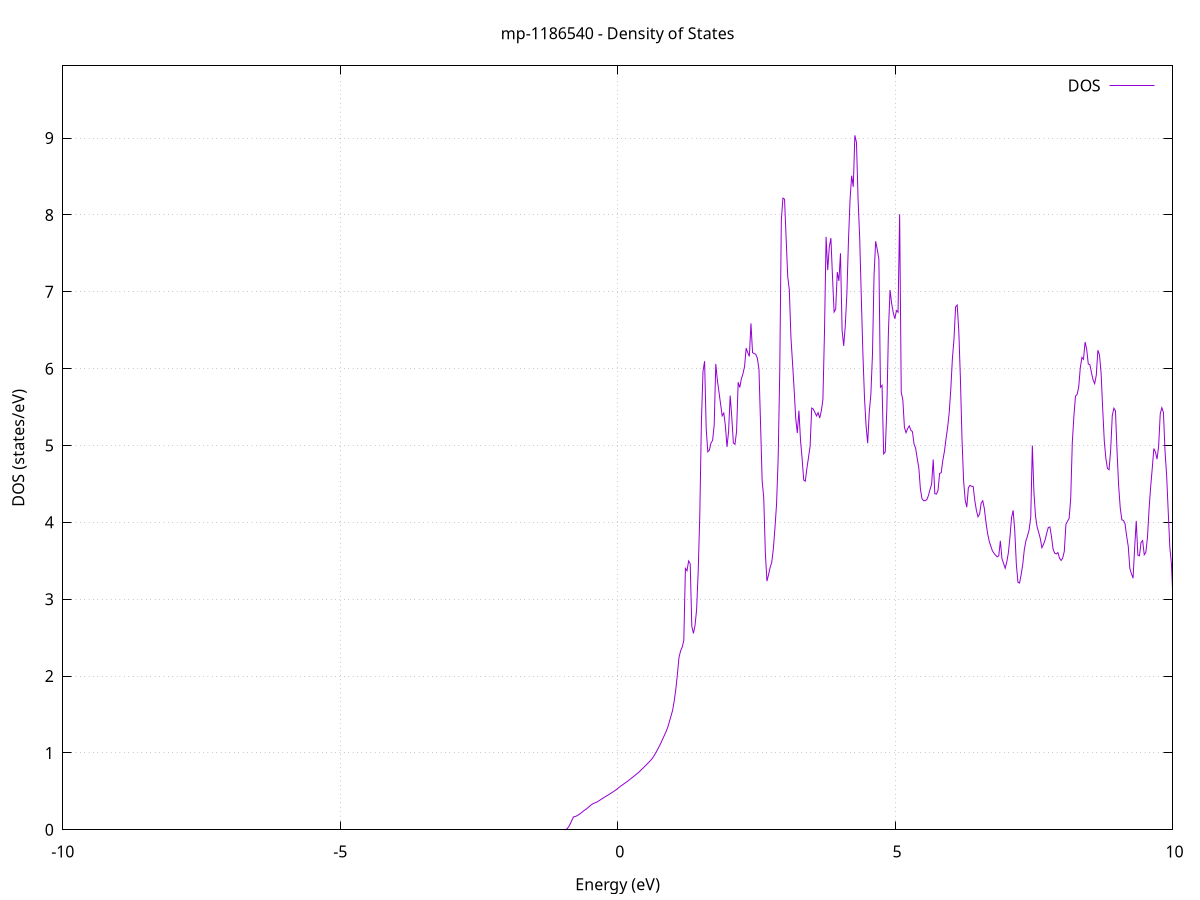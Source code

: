 set title 'mp-1186540 - Density of States'
set xlabel 'Energy (eV)'
set ylabel 'DOS (states/eV)'
set grid
set xrange [-10:10]
set yrange [0:9.940]
set xzeroaxis lt -1
set terminal png size 800,600
set output 'mp-1186540_dos_gnuplot.png'
plot '-' using 1:2 with lines title 'DOS'
-39.636300 0.000000
-39.607500 0.000000
-39.578700 0.000000
-39.549800 0.000000
-39.521000 0.000000
-39.492200 0.000000
-39.463400 0.000000
-39.434600 0.000000
-39.405800 0.000000
-39.377000 0.000000
-39.348100 0.000000
-39.319300 0.000000
-39.290500 0.000000
-39.261700 0.000000
-39.232900 0.000000
-39.204100 0.000000
-39.175300 0.000000
-39.146500 0.000000
-39.117600 0.000000
-39.088800 0.000000
-39.060000 0.000000
-39.031200 0.000000
-39.002400 0.000000
-38.973600 0.000000
-38.944800 0.000000
-38.915900 0.000000
-38.887100 0.000000
-38.858300 0.000000
-38.829500 0.000000
-38.800700 0.000000
-38.771900 0.000000
-38.743100 0.000000
-38.714200 0.000000
-38.685400 0.000000
-38.656600 0.000000
-38.627800 0.000000
-38.599000 0.000000
-38.570200 0.000000
-38.541400 0.000000
-38.512600 0.000000
-38.483700 0.000000
-38.454900 0.000000
-38.426100 0.000000
-38.397300 0.000000
-38.368500 0.000000
-38.339700 0.000000
-38.310900 0.000000
-38.282000 0.000000
-38.253200 0.000000
-38.224400 0.000000
-38.195600 0.000000
-38.166800 0.000000
-38.138000 0.000000
-38.109200 0.000000
-38.080400 0.000000
-38.051500 0.000000
-38.022700 0.000000
-37.993900 0.000000
-37.965100 0.000000
-37.936300 0.000000
-37.907500 0.000000
-37.878700 0.000000
-37.849800 0.000000
-37.821000 0.000000
-37.792200 0.000000
-37.763400 0.000000
-37.734600 0.000000
-37.705800 0.000000
-37.677000 0.000000
-37.648100 0.000000
-37.619300 0.000000
-37.590500 0.000000
-37.561700 0.000000
-37.532900 0.000000
-37.504100 0.000000
-37.475300 0.000000
-37.446500 0.000000
-37.417600 0.000000
-37.388800 0.000000
-37.360000 0.000000
-37.331200 0.000000
-37.302400 0.000000
-37.273600 0.000000
-37.244800 0.000000
-37.215900 0.000000
-37.187100 0.000000
-37.158300 0.000000
-37.129500 0.000000
-37.100700 0.000000
-37.071900 0.000000
-37.043100 0.000000
-37.014300 751.050700
-36.985400 0.000000
-36.956600 0.000000
-36.927800 0.000000
-36.899000 0.000000
-36.870200 0.000000
-36.841400 0.000000
-36.812600 0.000000
-36.783700 0.000000
-36.754900 0.000000
-36.726100 0.000000
-36.697300 0.000000
-36.668500 0.000000
-36.639700 0.000000
-36.610900 0.000000
-36.582000 0.000000
-36.553200 0.000000
-36.524400 0.000000
-36.495600 0.000000
-36.466800 0.000000
-36.438000 0.000000
-36.409200 0.000000
-36.380400 0.000000
-36.351500 0.000000
-36.322700 0.000000
-36.293900 0.000000
-36.265100 0.000000
-36.236300 0.000000
-36.207500 0.000000
-36.178700 0.000000
-36.149800 0.000000
-36.121000 13.061400
-36.092200 54.059900
-36.063400 55.828300
-36.034600 94.924200
-36.005800 0.000000
-35.977000 0.000000
-35.948100 0.000000
-35.919300 0.000000
-35.890500 0.000000
-35.861700 0.000000
-35.832900 0.000000
-35.804100 0.000000
-35.775300 0.000000
-35.746500 0.000000
-35.717600 0.000000
-35.688800 0.000000
-35.660000 0.000000
-35.631200 0.000000
-35.602400 0.000000
-35.573600 0.000000
-35.544800 0.000000
-35.515900 0.000000
-35.487100 0.000000
-35.458300 0.000000
-35.429500 0.000000
-35.400700 0.000000
-35.371900 0.000000
-35.343100 0.000000
-35.314300 0.000000
-35.285400 0.000000
-35.256600 0.000000
-35.227800 0.000000
-35.199000 0.000000
-35.170200 0.000000
-35.141400 0.000000
-35.112600 0.000000
-35.083700 0.000000
-35.054900 0.000000
-35.026100 0.000000
-34.997300 0.000000
-34.968500 0.000000
-34.939700 0.000000
-34.910900 0.000000
-34.882000 0.000000
-34.853200 0.000000
-34.824400 0.000000
-34.795600 0.000000
-34.766800 0.000000
-34.738000 0.000000
-34.709200 0.000000
-34.680400 0.000000
-34.651500 0.000000
-34.622700 0.000000
-34.593900 0.000000
-34.565100 0.000000
-34.536300 0.000000
-34.507500 0.000000
-34.478700 0.000000
-34.449800 0.000000
-34.421000 0.000000
-34.392200 0.000000
-34.363400 0.000000
-34.334600 0.000000
-34.305800 0.000000
-34.277000 0.000000
-34.248100 0.000000
-34.219300 0.000000
-34.190500 0.000000
-34.161700 0.000000
-34.132900 0.000000
-34.104100 0.000000
-34.075300 0.000000
-34.046500 0.000000
-34.017600 0.000000
-33.988800 0.000000
-33.960000 0.000000
-33.931200 0.000000
-33.902400 0.000000
-33.873600 0.000000
-33.844800 0.000000
-33.815900 0.000000
-33.787100 0.000000
-33.758300 0.000000
-33.729500 0.000000
-33.700700 0.000000
-33.671900 0.000000
-33.643100 0.000000
-33.614300 0.000000
-33.585400 0.000000
-33.556600 0.000000
-33.527800 0.000000
-33.499000 0.000000
-33.470200 0.000000
-33.441400 0.000000
-33.412600 0.000000
-33.383700 0.000000
-33.354900 0.000000
-33.326100 0.000000
-33.297300 0.000000
-33.268500 0.000000
-33.239700 0.000000
-33.210900 0.000000
-33.182000 0.000000
-33.153200 0.000000
-33.124400 0.000000
-33.095600 0.000000
-33.066800 0.000000
-33.038000 0.000000
-33.009200 0.000000
-32.980400 0.000000
-32.951500 0.000000
-32.922700 0.000000
-32.893900 0.000000
-32.865100 0.000000
-32.836300 0.000000
-32.807500 0.000000
-32.778700 0.000000
-32.749800 0.000000
-32.721000 0.000000
-32.692200 0.000000
-32.663400 0.000000
-32.634600 0.000000
-32.605800 0.000000
-32.577000 0.000000
-32.548200 0.000000
-32.519300 0.000000
-32.490500 0.000000
-32.461700 0.000000
-32.432900 0.000000
-32.404100 0.000000
-32.375300 0.000000
-32.346500 0.000000
-32.317600 0.000000
-32.288800 0.000000
-32.260000 0.000000
-32.231200 0.000000
-32.202400 0.000000
-32.173600 0.000000
-32.144800 0.000000
-32.115900 0.000000
-32.087100 0.000000
-32.058300 0.000000
-32.029500 0.000000
-32.000700 0.000000
-31.971900 0.000000
-31.943100 0.000000
-31.914300 0.000000
-31.885400 0.000000
-31.856600 0.000000
-31.827800 0.000000
-31.799000 0.000000
-31.770200 0.000000
-31.741400 0.000000
-31.712600 0.000000
-31.683700 0.000000
-31.654900 0.000000
-31.626100 0.000000
-31.597300 0.000000
-31.568500 0.000000
-31.539700 0.000000
-31.510900 0.000000
-31.482000 0.000000
-31.453200 0.000000
-31.424400 0.000000
-31.395600 0.000000
-31.366800 0.000000
-31.338000 0.000000
-31.309200 0.000000
-31.280400 0.000000
-31.251500 0.000000
-31.222700 0.000000
-31.193900 0.000000
-31.165100 0.000000
-31.136300 0.000000
-31.107500 0.000000
-31.078700 0.000000
-31.049800 0.000000
-31.021000 0.000000
-30.992200 0.000000
-30.963400 0.000000
-30.934600 0.000000
-30.905800 0.000000
-30.877000 0.000000
-30.848200 0.000000
-30.819300 0.000000
-30.790500 0.000000
-30.761700 0.000000
-30.732900 0.000000
-30.704100 0.000000
-30.675300 0.000000
-30.646500 0.000000
-30.617600 0.000000
-30.588800 0.000000
-30.560000 0.000000
-30.531200 0.000000
-30.502400 0.000000
-30.473600 0.000000
-30.444800 0.000000
-30.415900 0.000000
-30.387100 0.000000
-30.358300 0.000000
-30.329500 0.000000
-30.300700 0.000000
-30.271900 0.000000
-30.243100 0.000000
-30.214300 0.000000
-30.185400 0.000000
-30.156600 0.000000
-30.127800 0.000000
-30.099000 0.000000
-30.070200 0.000000
-30.041400 0.000000
-30.012600 0.000000
-29.983700 0.000000
-29.954900 0.000000
-29.926100 0.000000
-29.897300 0.000000
-29.868500 0.000000
-29.839700 0.000000
-29.810900 0.000000
-29.782100 0.000000
-29.753200 0.000000
-29.724400 0.000000
-29.695600 0.000000
-29.666800 0.000000
-29.638000 0.000000
-29.609200 0.000000
-29.580400 0.000000
-29.551500 0.000000
-29.522700 0.000000
-29.493900 0.000000
-29.465100 0.000000
-29.436300 0.000000
-29.407500 0.000000
-29.378700 0.000000
-29.349800 0.000000
-29.321000 0.000000
-29.292200 0.000000
-29.263400 0.000000
-29.234600 0.000000
-29.205800 0.000000
-29.177000 0.000000
-29.148200 0.000000
-29.119300 0.000000
-29.090500 0.000000
-29.061700 0.000000
-29.032900 0.000000
-29.004100 0.000000
-28.975300 0.000000
-28.946500 0.000000
-28.917600 0.000000
-28.888800 0.000000
-28.860000 0.000000
-28.831200 0.000000
-28.802400 0.000000
-28.773600 0.000000
-28.744800 0.000000
-28.715900 0.000000
-28.687100 0.000000
-28.658300 0.000000
-28.629500 0.000000
-28.600700 0.000000
-28.571900 0.000000
-28.543100 0.000000
-28.514300 0.000000
-28.485400 0.000000
-28.456600 0.000000
-28.427800 0.000000
-28.399000 0.000000
-28.370200 0.000000
-28.341400 0.000000
-28.312600 0.000000
-28.283700 0.000000
-28.254900 0.000000
-28.226100 0.000000
-28.197300 0.000000
-28.168500 0.000000
-28.139700 0.000000
-28.110900 0.000000
-28.082100 0.000000
-28.053200 0.000000
-28.024400 0.000000
-27.995600 0.000000
-27.966800 0.000000
-27.938000 0.000000
-27.909200 0.000000
-27.880400 0.000000
-27.851500 0.000000
-27.822700 0.000000
-27.793900 0.000000
-27.765100 0.000000
-27.736300 0.000000
-27.707500 0.000000
-27.678700 0.000000
-27.649800 0.000000
-27.621000 0.000000
-27.592200 0.000000
-27.563400 0.000000
-27.534600 0.000000
-27.505800 0.000000
-27.477000 0.000000
-27.448200 0.000000
-27.419300 0.000000
-27.390500 0.000000
-27.361700 0.000000
-27.332900 0.000000
-27.304100 0.000000
-27.275300 0.000000
-27.246500 0.000000
-27.217600 0.000000
-27.188800 0.000000
-27.160000 0.000000
-27.131200 0.000000
-27.102400 0.000000
-27.073600 0.000000
-27.044800 0.000000
-27.015900 0.000000
-26.987100 0.000000
-26.958300 0.000000
-26.929500 0.000000
-26.900700 0.000000
-26.871900 0.000000
-26.843100 0.000000
-26.814300 0.000000
-26.785400 0.000000
-26.756600 0.000000
-26.727800 0.000000
-26.699000 0.000000
-26.670200 0.000000
-26.641400 0.000000
-26.612600 0.000000
-26.583700 0.000000
-26.554900 0.000000
-26.526100 0.000000
-26.497300 0.000000
-26.468500 0.000000
-26.439700 0.000000
-26.410900 0.000000
-26.382100 0.000000
-26.353200 0.000000
-26.324400 0.000000
-26.295600 0.000000
-26.266800 0.000000
-26.238000 0.000000
-26.209200 0.000000
-26.180400 0.000000
-26.151500 0.000000
-26.122700 0.000000
-26.093900 0.000000
-26.065100 0.000000
-26.036300 0.000000
-26.007500 0.000000
-25.978700 0.000000
-25.949800 0.000000
-25.921000 0.000000
-25.892200 0.000000
-25.863400 0.000000
-25.834600 0.000000
-25.805800 0.000000
-25.777000 0.000000
-25.748200 0.000000
-25.719300 0.000000
-25.690500 0.000000
-25.661700 0.000000
-25.632900 0.000000
-25.604100 0.000000
-25.575300 0.000000
-25.546500 0.000000
-25.517600 0.000000
-25.488800 0.000000
-25.460000 0.000000
-25.431200 0.000000
-25.402400 0.000000
-25.373600 0.000000
-25.344800 0.000000
-25.316000 0.000000
-25.287100 0.000000
-25.258300 0.000000
-25.229500 0.000000
-25.200700 0.000000
-25.171900 0.000000
-25.143100 0.000000
-25.114300 0.000000
-25.085400 0.000000
-25.056600 0.000000
-25.027800 0.000000
-24.999000 0.000000
-24.970200 0.000000
-24.941400 0.000000
-24.912600 0.000000
-24.883700 0.000000
-24.854900 0.000000
-24.826100 0.000000
-24.797300 0.000000
-24.768500 0.000000
-24.739700 0.000000
-24.710900 0.000000
-24.682100 0.000000
-24.653200 0.000000
-24.624400 0.000000
-24.595600 0.000000
-24.566800 0.000000
-24.538000 0.000000
-24.509200 0.000000
-24.480400 0.000000
-24.451500 0.000000
-24.422700 0.000000
-24.393900 0.000000
-24.365100 0.000000
-24.336300 0.000000
-24.307500 0.000000
-24.278700 0.000000
-24.249800 0.000000
-24.221000 0.000000
-24.192200 0.000000
-24.163400 0.000000
-24.134600 0.000000
-24.105800 0.000000
-24.077000 0.000000
-24.048200 0.000000
-24.019300 0.000000
-23.990500 0.000000
-23.961700 0.000000
-23.932900 0.000000
-23.904100 0.000000
-23.875300 0.000000
-23.846500 0.000000
-23.817600 0.000000
-23.788800 0.000000
-23.760000 0.000000
-23.731200 0.000000
-23.702400 0.000000
-23.673600 0.000000
-23.644800 0.000000
-23.616000 0.000000
-23.587100 0.000000
-23.558300 0.000000
-23.529500 0.000000
-23.500700 0.000000
-23.471900 0.000000
-23.443100 0.000000
-23.414300 0.000000
-23.385400 0.000000
-23.356600 0.000000
-23.327800 0.000000
-23.299000 0.000000
-23.270200 0.000000
-23.241400 0.000000
-23.212600 0.000000
-23.183700 0.000000
-23.154900 0.000000
-23.126100 0.000000
-23.097300 0.000000
-23.068500 0.000000
-23.039700 0.000000
-23.010900 0.000000
-22.982100 0.000000
-22.953200 0.000000
-22.924400 0.000000
-22.895600 0.000000
-22.866800 0.000000
-22.838000 0.000000
-22.809200 0.000000
-22.780400 0.000000
-22.751500 0.000000
-22.722700 0.000000
-22.693900 0.000000
-22.665100 0.000000
-22.636300 0.000000
-22.607500 0.000000
-22.578700 0.000000
-22.549800 0.000000
-22.521000 0.000000
-22.492200 0.000000
-22.463400 0.000000
-22.434600 0.000000
-22.405800 0.000000
-22.377000 0.000000
-22.348200 0.000000
-22.319300 0.000000
-22.290500 0.000000
-22.261700 0.000000
-22.232900 0.000000
-22.204100 0.000000
-22.175300 0.000000
-22.146500 0.000000
-22.117600 0.000000
-22.088800 0.000000
-22.060000 0.000000
-22.031200 0.000000
-22.002400 0.000000
-21.973600 0.000000
-21.944800 0.000000
-21.916000 0.000000
-21.887100 0.000000
-21.858300 0.000000
-21.829500 0.000000
-21.800700 0.000000
-21.771900 0.000000
-21.743100 0.000000
-21.714300 0.000000
-21.685400 0.000000
-21.656600 0.000000
-21.627800 0.000000
-21.599000 0.000000
-21.570200 0.000000
-21.541400 0.000000
-21.512600 0.000000
-21.483700 0.000000
-21.454900 0.000000
-21.426100 0.000000
-21.397300 0.000000
-21.368500 0.000000
-21.339700 0.000000
-21.310900 0.000000
-21.282100 0.000000
-21.253200 0.000000
-21.224400 0.000000
-21.195600 0.000000
-21.166800 0.000000
-21.138000 0.000000
-21.109200 0.000000
-21.080400 0.000000
-21.051500 0.000000
-21.022700 0.000000
-20.993900 0.000000
-20.965100 0.000000
-20.936300 0.000000
-20.907500 0.000000
-20.878700 0.000000
-20.849900 0.000000
-20.821000 0.000000
-20.792200 0.000000
-20.763400 0.000000
-20.734600 0.000000
-20.705800 0.000000
-20.677000 0.000000
-20.648200 0.000000
-20.619300 0.000000
-20.590500 0.000000
-20.561700 0.000000
-20.532900 0.000000
-20.504100 0.000000
-20.475300 0.000000
-20.446500 0.000000
-20.417600 0.000000
-20.388800 0.000000
-20.360000 0.000000
-20.331200 0.000000
-20.302400 0.000000
-20.273600 0.000000
-20.244800 0.000000
-20.216000 0.000000
-20.187100 0.000000
-20.158300 0.000000
-20.129500 0.000000
-20.100700 0.000000
-20.071900 0.000000
-20.043100 0.000000
-20.014300 0.000000
-19.985400 0.000000
-19.956600 0.000000
-19.927800 0.000000
-19.899000 0.000000
-19.870200 0.000000
-19.841400 0.000000
-19.812600 0.000000
-19.783700 0.000000
-19.754900 0.000000
-19.726100 0.000000
-19.697300 0.000000
-19.668500 0.000000
-19.639700 0.000000
-19.610900 0.000000
-19.582100 0.000000
-19.553200 0.000000
-19.524400 0.000000
-19.495600 0.000000
-19.466800 0.000000
-19.438000 0.000000
-19.409200 0.000000
-19.380400 0.000000
-19.351500 0.000000
-19.322700 0.000000
-19.293900 0.000000
-19.265100 0.000000
-19.236300 0.000000
-19.207500 0.000000
-19.178700 0.000000
-19.149900 0.000000
-19.121000 0.000000
-19.092200 0.000000
-19.063400 0.000000
-19.034600 0.000000
-19.005800 0.000000
-18.977000 0.000000
-18.948200 0.000000
-18.919300 0.000000
-18.890500 0.000000
-18.861700 0.000000
-18.832900 0.000000
-18.804100 0.000000
-18.775300 0.000000
-18.746500 0.000000
-18.717600 0.000000
-18.688800 0.000000
-18.660000 0.000000
-18.631200 0.000000
-18.602400 0.000000
-18.573600 0.000000
-18.544800 0.000000
-18.516000 0.000000
-18.487100 0.000000
-18.458300 0.000000
-18.429500 0.000000
-18.400700 0.000000
-18.371900 0.000000
-18.343100 0.000000
-18.314300 0.000000
-18.285400 0.000000
-18.256600 0.000000
-18.227800 0.000000
-18.199000 0.000000
-18.170200 0.000000
-18.141400 0.000000
-18.112600 0.000000
-18.083700 0.000000
-18.054900 0.000000
-18.026100 0.000000
-17.997300 0.000000
-17.968500 0.000000
-17.939700 0.000000
-17.910900 0.000000
-17.882100 0.000000
-17.853200 0.000000
-17.824400 0.000000
-17.795600 0.000000
-17.766800 0.000000
-17.738000 0.000000
-17.709200 0.000000
-17.680400 0.000000
-17.651500 0.000000
-17.622700 0.000000
-17.593900 0.000000
-17.565100 0.000000
-17.536300 0.000000
-17.507500 0.000000
-17.478700 0.000000
-17.449900 0.000000
-17.421000 0.000000
-17.392200 0.000000
-17.363400 0.000000
-17.334600 0.000000
-17.305800 0.000000
-17.277000 0.000000
-17.248200 0.000000
-17.219300 0.000000
-17.190500 0.000000
-17.161700 0.000000
-17.132900 0.000000
-17.104100 0.000000
-17.075300 0.000000
-17.046500 1.627400
-17.017600 5.593500
-16.988800 10.031200
-16.960000 15.838100
-16.931200 22.239100
-16.902400 34.635400
-16.873600 39.640400
-16.844800 37.903800
-16.816000 26.615700
-16.787100 19.660100
-16.758300 9.021300
-16.729500 7.983300
-16.700700 16.080900
-16.671900 13.366000
-16.643100 14.273500
-16.614300 15.431000
-16.585400 20.126900
-16.556600 19.397400
-16.527800 22.875100
-16.499000 19.048300
-16.470200 25.406400
-16.441400 34.275000
-16.412600 40.795900
-16.383800 49.144400
-16.354900 32.060000
-16.326100 46.948100
-16.297300 53.944200
-16.268500 37.666900
-16.239700 48.442000
-16.210900 48.079800
-16.182100 26.736800
-16.153200 17.006700
-16.124400 6.964700
-16.095600 0.000000
-16.066800 0.000000
-16.038000 0.000000
-16.009200 0.000000
-15.980400 0.000000
-15.951500 0.000000
-15.922700 0.000000
-15.893900 0.000000
-15.865100 0.000000
-15.836300 0.000000
-15.807500 0.000000
-15.778700 0.000000
-15.749900 0.000000
-15.721000 0.000000
-15.692200 0.000000
-15.663400 0.000000
-15.634600 0.000000
-15.605800 0.000000
-15.577000 0.000000
-15.548200 0.000000
-15.519300 0.000000
-15.490500 0.000000
-15.461700 0.000000
-15.432900 0.000000
-15.404100 0.000000
-15.375300 0.000000
-15.346500 0.000000
-15.317600 0.000000
-15.288800 0.000000
-15.260000 0.000000
-15.231200 0.000000
-15.202400 0.000000
-15.173600 0.000000
-15.144800 0.000000
-15.116000 0.000000
-15.087100 0.000000
-15.058300 0.000000
-15.029500 0.000000
-15.000700 0.000000
-14.971900 0.000000
-14.943100 0.000000
-14.914300 0.000000
-14.885400 0.000000
-14.856600 0.000000
-14.827800 0.000000
-14.799000 0.000000
-14.770200 0.000000
-14.741400 0.000000
-14.712600 0.000000
-14.683800 0.000000
-14.654900 0.000000
-14.626100 0.000000
-14.597300 0.000000
-14.568500 0.000000
-14.539700 0.000000
-14.510900 0.000000
-14.482100 0.000000
-14.453200 0.000000
-14.424400 0.000000
-14.395600 0.000000
-14.366800 0.000000
-14.338000 0.000000
-14.309200 0.000000
-14.280400 0.000000
-14.251500 0.000000
-14.222700 0.000000
-14.193900 0.000000
-14.165100 0.000000
-14.136300 0.000000
-14.107500 0.000000
-14.078700 0.000000
-14.049900 0.000000
-14.021000 0.000000
-13.992200 0.000000
-13.963400 0.000000
-13.934600 0.000000
-13.905800 0.000000
-13.877000 0.000000
-13.848200 0.000000
-13.819300 0.000000
-13.790500 0.000000
-13.761700 0.000000
-13.732900 0.000000
-13.704100 0.000000
-13.675300 0.000000
-13.646500 0.000000
-13.617600 0.000000
-13.588800 0.000000
-13.560000 0.000000
-13.531200 0.000000
-13.502400 0.000000
-13.473600 0.000000
-13.444800 0.000000
-13.416000 0.000000
-13.387100 0.000000
-13.358300 0.000000
-13.329500 0.000000
-13.300700 0.000000
-13.271900 0.000000
-13.243100 0.000000
-13.214300 0.000000
-13.185400 0.000000
-13.156600 0.000000
-13.127800 0.000000
-13.099000 0.000000
-13.070200 0.000000
-13.041400 0.000000
-13.012600 0.000000
-12.983800 0.000000
-12.954900 0.000000
-12.926100 0.000000
-12.897300 0.000000
-12.868500 0.000000
-12.839700 0.000000
-12.810900 0.000000
-12.782100 0.000000
-12.753200 0.000000
-12.724400 0.000000
-12.695600 0.000000
-12.666800 0.000000
-12.638000 0.000000
-12.609200 0.000000
-12.580400 0.000000
-12.551500 0.000000
-12.522700 0.000000
-12.493900 0.000000
-12.465100 0.000000
-12.436300 0.000000
-12.407500 0.000000
-12.378700 0.000000
-12.349900 0.000000
-12.321000 0.000000
-12.292200 0.000000
-12.263400 0.000000
-12.234600 0.000000
-12.205800 0.000000
-12.177000 0.000000
-12.148200 0.000000
-12.119300 0.000000
-12.090500 0.000000
-12.061700 0.000000
-12.032900 0.000000
-12.004100 0.000000
-11.975300 0.000000
-11.946500 0.000000
-11.917700 0.000000
-11.888800 0.000000
-11.860000 0.000000
-11.831200 0.000000
-11.802400 0.000000
-11.773600 0.000000
-11.744800 0.000000
-11.716000 0.000000
-11.687100 0.000000
-11.658300 0.000000
-11.629500 0.000000
-11.600700 0.000000
-11.571900 0.000000
-11.543100 0.000000
-11.514300 0.000000
-11.485400 0.000000
-11.456600 0.000000
-11.427800 0.000000
-11.399000 0.000000
-11.370200 0.000000
-11.341400 0.000000
-11.312600 0.000000
-11.283800 0.000000
-11.254900 0.000000
-11.226100 0.000000
-11.197300 0.000000
-11.168500 0.000000
-11.139700 0.000000
-11.110900 0.000000
-11.082100 0.000000
-11.053200 0.000000
-11.024400 0.000000
-10.995600 0.000000
-10.966800 0.000000
-10.938000 0.000000
-10.909200 0.000000
-10.880400 0.000000
-10.851500 0.000000
-10.822700 0.000000
-10.793900 0.000000
-10.765100 0.000000
-10.736300 0.000000
-10.707500 0.000000
-10.678700 0.000000
-10.649900 0.000000
-10.621000 0.000000
-10.592200 0.000000
-10.563400 0.000000
-10.534600 0.000000
-10.505800 0.000000
-10.477000 0.000000
-10.448200 0.000000
-10.419300 0.000000
-10.390500 0.000000
-10.361700 0.000000
-10.332900 0.000000
-10.304100 0.000000
-10.275300 0.000000
-10.246500 0.000000
-10.217700 0.000000
-10.188800 0.000000
-10.160000 0.000000
-10.131200 0.000000
-10.102400 0.000000
-10.073600 0.000000
-10.044800 0.000000
-10.016000 0.000000
-9.987100 0.000000
-9.958300 0.000000
-9.929500 0.000000
-9.900700 0.000000
-9.871900 0.000000
-9.843100 0.000000
-9.814300 0.000000
-9.785400 0.000000
-9.756600 0.000000
-9.727800 0.000000
-9.699000 0.000000
-9.670200 0.000000
-9.641400 0.000000
-9.612600 0.000000
-9.583800 0.000000
-9.554900 0.000000
-9.526100 0.000000
-9.497300 0.000000
-9.468500 0.000000
-9.439700 0.000000
-9.410900 0.000000
-9.382100 0.000000
-9.353200 0.000000
-9.324400 0.000000
-9.295600 0.000000
-9.266800 0.000000
-9.238000 0.000000
-9.209200 0.000000
-9.180400 0.000000
-9.151500 0.000000
-9.122700 0.000000
-9.093900 0.000000
-9.065100 0.000000
-9.036300 0.000000
-9.007500 0.000000
-8.978700 0.000000
-8.949900 0.000000
-8.921000 0.000000
-8.892200 0.000000
-8.863400 0.000000
-8.834600 0.000000
-8.805800 0.000000
-8.777000 0.000000
-8.748200 0.000000
-8.719300 0.000000
-8.690500 0.000000
-8.661700 0.000000
-8.632900 0.000000
-8.604100 0.000000
-8.575300 0.000000
-8.546500 0.000000
-8.517700 0.000000
-8.488800 0.000000
-8.460000 0.000000
-8.431200 0.000000
-8.402400 0.000000
-8.373600 0.000000
-8.344800 0.000000
-8.316000 0.000000
-8.287100 0.000000
-8.258300 0.000000
-8.229500 0.000000
-8.200700 0.000000
-8.171900 0.000000
-8.143100 0.000000
-8.114300 0.000000
-8.085400 0.000000
-8.056600 0.000000
-8.027800 0.000000
-7.999000 0.000000
-7.970200 0.000000
-7.941400 0.000000
-7.912600 0.000000
-7.883800 0.000000
-7.854900 0.000000
-7.826100 0.000000
-7.797300 0.000000
-7.768500 0.000000
-7.739700 0.000000
-7.710900 0.000000
-7.682100 0.000000
-7.653200 0.000000
-7.624400 0.000000
-7.595600 0.000000
-7.566800 0.000000
-7.538000 0.000000
-7.509200 0.000000
-7.480400 0.000000
-7.451600 0.000000
-7.422700 0.000000
-7.393900 0.000000
-7.365100 0.000000
-7.336300 0.000000
-7.307500 0.000000
-7.278700 0.000000
-7.249900 0.000000
-7.221000 0.000000
-7.192200 0.000000
-7.163400 0.000000
-7.134600 0.000000
-7.105800 0.000000
-7.077000 0.000000
-7.048200 0.000000
-7.019300 0.000000
-6.990500 0.000000
-6.961700 0.000000
-6.932900 0.000000
-6.904100 0.000000
-6.875300 0.000000
-6.846500 0.000000
-6.817700 0.000000
-6.788800 0.000000
-6.760000 0.000000
-6.731200 0.000000
-6.702400 0.000000
-6.673600 0.000000
-6.644800 0.000000
-6.616000 0.000000
-6.587100 0.000000
-6.558300 0.000000
-6.529500 0.000000
-6.500700 0.000000
-6.471900 0.000000
-6.443100 0.000000
-6.414300 0.000000
-6.385400 0.000000
-6.356600 0.000000
-6.327800 0.000000
-6.299000 0.000000
-6.270200 0.000000
-6.241400 0.000000
-6.212600 0.000000
-6.183800 0.000000
-6.154900 0.000000
-6.126100 0.000000
-6.097300 0.000000
-6.068500 0.000000
-6.039700 0.000000
-6.010900 0.000000
-5.982100 0.000000
-5.953200 0.000000
-5.924400 0.000000
-5.895600 0.000000
-5.866800 0.000000
-5.838000 0.000000
-5.809200 0.000000
-5.780400 0.000000
-5.751600 0.000000
-5.722700 0.000000
-5.693900 0.000000
-5.665100 0.000000
-5.636300 0.000000
-5.607500 0.000000
-5.578700 0.000000
-5.549900 0.000000
-5.521000 0.000000
-5.492200 0.000000
-5.463400 0.000000
-5.434600 0.000000
-5.405800 0.000000
-5.377000 0.000000
-5.348200 0.000000
-5.319300 0.000000
-5.290500 0.000000
-5.261700 0.000000
-5.232900 0.000000
-5.204100 0.000000
-5.175300 0.000000
-5.146500 0.000000
-5.117700 0.000000
-5.088800 0.000000
-5.060000 0.000000
-5.031200 0.000000
-5.002400 0.000000
-4.973600 0.000000
-4.944800 0.000000
-4.916000 0.000000
-4.887100 0.000000
-4.858300 0.000000
-4.829500 0.000000
-4.800700 0.000000
-4.771900 0.000000
-4.743100 0.000000
-4.714300 0.000000
-4.685500 0.000000
-4.656600 0.000000
-4.627800 0.000000
-4.599000 0.000000
-4.570200 0.000000
-4.541400 0.000000
-4.512600 0.000000
-4.483800 0.000000
-4.454900 0.000000
-4.426100 0.000000
-4.397300 0.000000
-4.368500 0.000000
-4.339700 0.000000
-4.310900 0.000000
-4.282100 0.000000
-4.253200 0.000000
-4.224400 0.000000
-4.195600 0.000000
-4.166800 0.000000
-4.138000 0.000000
-4.109200 0.000000
-4.080400 0.000000
-4.051600 0.000000
-4.022700 0.000000
-3.993900 0.000000
-3.965100 0.000000
-3.936300 0.000000
-3.907500 0.000000
-3.878700 0.000000
-3.849900 0.000000
-3.821000 0.000000
-3.792200 0.000000
-3.763400 0.000000
-3.734600 0.000000
-3.705800 0.000000
-3.677000 0.000000
-3.648200 0.000000
-3.619300 0.000000
-3.590500 0.000000
-3.561700 0.000000
-3.532900 0.000000
-3.504100 0.000000
-3.475300 0.000000
-3.446500 0.000000
-3.417700 0.000000
-3.388800 0.000000
-3.360000 0.000000
-3.331200 0.000000
-3.302400 0.000000
-3.273600 0.000000
-3.244800 0.000000
-3.216000 0.000000
-3.187100 0.000000
-3.158300 0.000000
-3.129500 0.000000
-3.100700 0.000000
-3.071900 0.000000
-3.043100 0.000000
-3.014300 0.000000
-2.985500 0.000000
-2.956600 0.000000
-2.927800 0.000000
-2.899000 0.000000
-2.870200 0.000000
-2.841400 0.000000
-2.812600 0.000000
-2.783800 0.000000
-2.754900 0.000000
-2.726100 0.000000
-2.697300 0.000000
-2.668500 0.000000
-2.639700 0.000000
-2.610900 0.000000
-2.582100 0.000000
-2.553200 0.000000
-2.524400 0.000000
-2.495600 0.000000
-2.466800 0.000000
-2.438000 0.000000
-2.409200 0.000000
-2.380400 0.000000
-2.351600 0.000000
-2.322700 0.000000
-2.293900 0.000000
-2.265100 0.000000
-2.236300 0.000000
-2.207500 0.000000
-2.178700 0.000000
-2.149900 0.000000
-2.121000 0.000000
-2.092200 0.000000
-2.063400 0.000000
-2.034600 0.000000
-2.005800 0.000000
-1.977000 0.000000
-1.948200 0.000000
-1.919300 0.000000
-1.890500 0.000000
-1.861700 0.000000
-1.832900 0.000000
-1.804100 0.000000
-1.775300 0.000000
-1.746500 0.000000
-1.717700 0.000000
-1.688800 0.000000
-1.660000 0.000000
-1.631200 0.000000
-1.602400 0.000000
-1.573600 0.000000
-1.544800 0.000000
-1.516000 0.000000
-1.487100 0.000000
-1.458300 0.000000
-1.429500 0.000000
-1.400700 0.000000
-1.371900 0.000000
-1.343100 0.000000
-1.314300 0.000000
-1.285500 0.000000
-1.256600 0.000000
-1.227800 0.000000
-1.199000 0.000000
-1.170200 0.000000
-1.141400 0.000000
-1.112600 0.000000
-1.083800 0.000000
-1.054900 0.000000
-1.026100 0.000000
-0.997300 0.000000
-0.968500 0.000000
-0.939700 0.001400
-0.910900 0.014000
-0.882100 0.039700
-0.853200 0.078300
-0.824400 0.125300
-0.795600 0.167100
-0.766800 0.172200
-0.738000 0.180700
-0.709200 0.192700
-0.680400 0.206700
-0.651600 0.222600
-0.622700 0.240400
-0.593900 0.256600
-0.565100 0.269800
-0.536300 0.287300
-0.507500 0.305200
-0.478700 0.322900
-0.449900 0.337200
-0.421000 0.347700
-0.392200 0.354400
-0.363400 0.365500
-0.334600 0.378500
-0.305800 0.391900
-0.277000 0.405400
-0.248200 0.418700
-0.219400 0.431700
-0.190500 0.444400
-0.161700 0.456700
-0.132900 0.469900
-0.104100 0.483300
-0.075300 0.497000
-0.046500 0.511400
-0.017700 0.526800
0.011200 0.543100
0.040000 0.559900
0.068800 0.574900
0.097600 0.589500
0.126400 0.604300
0.155200 0.619100
0.184000 0.633900
0.212900 0.650800
0.241700 0.667600
0.270500 0.683900
0.299300 0.700500
0.328100 0.717300
0.356900 0.734400
0.385700 0.751800
0.414500 0.772500
0.443400 0.792700
0.472200 0.813200
0.501000 0.833900
0.529800 0.854700
0.558600 0.875900
0.587400 0.897500
0.616200 0.919900
0.645100 0.951000
0.673900 0.985100
0.702700 1.022300
0.731500 1.061000
0.760300 1.099800
0.789100 1.144400
0.817900 1.190400
0.846800 1.236000
0.875600 1.281200
0.904400 1.337000
0.933200 1.408100
0.962000 1.480200
0.990800 1.555500
1.019600 1.675900
1.048400 1.828100
1.077300 2.024700
1.106100 2.244500
1.134900 2.328100
1.163700 2.378000
1.192500 2.463500
1.221300 3.401000
1.250100 3.370600
1.279000 3.498200
1.307800 3.463100
1.336600 2.650000
1.365400 2.556000
1.394200 2.654500
1.423000 2.863400
1.451800 3.363100
1.480600 4.099800
1.509500 5.303300
1.538300 5.965100
1.567100 6.097000
1.595900 5.220200
1.624700 4.918000
1.653500 4.939800
1.682300 5.032000
1.711200 5.066700
1.740000 5.261900
1.768800 6.062300
1.797600 5.847000
1.826400 5.695300
1.855200 5.540200
1.884000 5.386800
1.912900 5.422600
1.941700 5.258400
1.970500 4.982100
1.999300 5.181700
2.028100 5.650100
2.056900 5.371300
2.085700 5.032600
2.114500 5.016300
2.143400 5.182900
2.172200 5.823700
2.201000 5.755300
2.229800 5.867500
2.258600 5.933300
2.287400 6.028500
2.316200 6.267000
2.345100 6.207300
2.373900 6.160400
2.402700 6.589400
2.431500 6.207900
2.460300 6.197100
2.489100 6.187200
2.517900 6.135600
2.546800 5.993700
2.575600 5.281300
2.604400 4.538900
2.633200 4.318400
2.662000 3.601700
2.690800 3.235300
2.719600 3.318200
2.748400 3.415700
2.777300 3.480400
2.806100 3.654800
2.834900 3.924600
2.863700 4.233200
2.892500 4.822400
2.921300 5.945300
2.950100 7.932200
2.979000 8.219400
3.007800 8.205200
3.036600 7.695100
3.065400 7.198000
3.094200 7.022300
3.123000 6.411600
3.151800 6.076500
3.180600 5.732600
3.209500 5.353200
3.238300 5.162700
3.267100 5.453300
3.295900 5.066300
3.324700 4.827800
3.353500 4.551000
3.382300 4.535800
3.411200 4.704900
3.440000 4.845300
3.468800 4.991800
3.497600 5.487500
3.526400 5.475000
3.555200 5.431700
3.584000 5.385300
3.612900 5.427500
3.641700 5.357800
3.670500 5.450700
3.699300 5.595800
3.728100 6.482100
3.756900 7.715500
3.785700 7.281600
3.814500 7.582000
3.843400 7.699300
3.872200 7.199100
3.901000 6.737300
3.929800 6.775700
3.958600 7.256200
3.987400 7.142600
4.016200 7.501500
4.045100 6.502500
4.073900 6.296700
4.102700 6.557300
4.131500 6.976400
4.160300 7.673400
4.189100 8.204900
4.217900 8.511600
4.246700 8.366300
4.275600 9.036200
4.304400 8.942200
4.333200 8.202800
4.362000 7.708800
4.390800 6.945500
4.419600 6.208600
4.448400 5.628600
4.477300 5.255800
4.506100 5.029800
4.534900 5.434200
4.563700 5.664900
4.592500 6.184200
4.621300 7.216700
4.650100 7.658400
4.679000 7.550800
4.707800 7.429900
4.736600 5.759100
4.765400 5.783400
4.794200 4.891500
4.823000 4.916400
4.851800 5.485300
4.880600 6.496300
4.909500 7.024300
4.938300 6.848500
4.967100 6.728100
4.995900 6.650000
5.024700 6.756000
5.053500 6.734300
5.082300 8.008600
5.111200 5.694500
5.140000 5.591500
5.168800 5.235500
5.197600 5.166600
5.226400 5.219800
5.255200 5.256500
5.284000 5.200500
5.312900 5.180500
5.341700 5.021200
5.370500 4.963800
5.399300 4.830700
5.428100 4.708100
5.456900 4.431100
5.485700 4.306300
5.514500 4.282200
5.543400 4.282000
5.572200 4.296000
5.601000 4.348500
5.629800 4.427300
5.658600 4.496100
5.687400 4.817300
5.716200 4.373700
5.745100 4.367600
5.773900 4.413700
5.802700 4.636400
5.831500 4.646700
5.860300 4.805300
5.889100 4.921800
5.917900 5.085700
5.946700 5.233500
5.975600 5.425700
6.004400 5.735200
6.033200 6.129900
6.062000 6.386300
6.090800 6.804500
6.119600 6.827800
6.148400 6.492900
6.177300 5.875500
6.206100 5.088900
6.234900 4.545400
6.263700 4.292900
6.292500 4.197600
6.321300 4.451800
6.350100 4.481300
6.379000 4.470000
6.407800 4.466700
6.436600 4.285300
6.465400 4.158600
6.494200 4.073000
6.523000 4.108500
6.551800 4.251500
6.580600 4.281200
6.609500 4.177600
6.638300 3.998400
6.667100 3.857300
6.695900 3.757900
6.724700 3.692700
6.753500 3.631400
6.782300 3.598700
6.811200 3.573700
6.840000 3.551400
6.868800 3.565700
6.897600 3.760000
6.926400 3.527200
6.955200 3.467100
6.984000 3.403400
7.012900 3.481500
7.041700 3.602800
7.070500 3.808100
7.099300 4.061500
7.128100 4.156100
7.156900 3.895200
7.185700 3.454100
7.214500 3.220700
7.243400 3.210700
7.272200 3.319900
7.301000 3.452200
7.329800 3.648300
7.358600 3.761000
7.387400 3.825700
7.416200 3.904100
7.445100 4.065200
7.473900 4.999700
7.502700 4.389400
7.531500 4.079600
7.560300 3.939400
7.589100 3.867100
7.617900 3.787200
7.646700 3.670000
7.675600 3.714700
7.704400 3.772100
7.733200 3.859200
7.762000 3.935000
7.790800 3.939500
7.819600 3.811600
7.848400 3.650300
7.877300 3.599100
7.906100 3.589900
7.934900 3.607100
7.963700 3.533500
7.992500 3.504400
8.021300 3.536700
8.050100 3.624100
8.079000 3.972400
8.107800 4.013900
8.136600 4.051100
8.165400 4.308000
8.194200 5.038000
8.223000 5.383900
8.251800 5.642800
8.280600 5.664900
8.309500 5.759700
8.338300 6.012800
8.367100 6.145000
8.395900 6.122400
8.424700 6.346600
8.453500 6.253000
8.482300 6.060700
8.511200 6.051100
8.540000 5.947000
8.568800 5.853600
8.597600 5.805400
8.626400 5.913700
8.655200 6.240200
8.684000 6.179400
8.712800 5.946500
8.741700 5.480100
8.770500 5.061800
8.799300 4.829600
8.828100 4.700700
8.856900 4.684700
8.885700 4.942300
8.914500 5.389900
8.943400 5.485200
8.972200 5.450100
9.001000 4.914200
9.029800 4.471900
9.058600 4.183900
9.087400 4.033200
9.116200 4.026100
9.145100 3.980800
9.173900 3.820100
9.202700 3.687900
9.231500 3.398600
9.260300 3.331300
9.289100 3.273800
9.317900 3.667200
9.346700 4.019000
9.375600 3.574500
9.404400 3.564300
9.433200 3.740000
9.462000 3.763000
9.490800 3.578500
9.519600 3.611300
9.548400 3.800500
9.577300 4.165500
9.606100 4.461500
9.634900 4.700700
9.663700 4.960600
9.692500 4.915700
9.721300 4.822100
9.750100 4.990100
9.779000 5.411400
9.807800 5.491400
9.836600 5.430100
9.865400 4.927600
9.894200 4.612300
9.923000 4.137700
9.951800 3.677500
9.980600 3.462800
10.009500 2.985300
10.038300 2.733200
10.067100 2.809000
10.095900 3.092400
10.124700 2.868600
10.153500 2.808300
10.182300 2.662200
10.211200 2.419900
10.240000 2.262900
10.268800 2.185300
10.297600 2.160200
10.326400 2.059300
10.355200 1.980900
10.384000 1.897000
10.412800 1.826200
10.441700 1.800600
10.470500 1.604200
10.499300 1.563700
10.528100 1.521500
10.556900 1.468300
10.585700 1.374000
10.614500 1.279800
10.643400 1.219600
10.672200 1.238000
10.701000 1.223000
10.729800 1.057200
10.758600 0.893700
10.787400 0.736100
10.816200 0.662900
10.845100 0.693400
10.873900 0.681800
10.902700 0.685800
10.931500 0.704100
10.960300 0.739200
10.989100 0.786800
11.017900 0.849700
11.046700 1.023200
11.075600 1.261700
11.104400 1.560400
11.133200 1.909400
11.162000 2.409000
11.190800 2.827100
11.219600 2.963700
11.248400 3.214300
11.277300 3.564300
11.306100 4.647300
11.334900 4.375000
11.363700 4.360800
11.392500 4.388500
11.421300 4.628200
11.450100 4.730600
11.479000 5.009400
11.507800 5.110200
11.536600 5.260800
11.565400 5.495600
11.594200 6.731700
11.623000 5.849600
11.651800 5.057600
11.680600 4.687900
11.709500 4.112400
11.738300 3.834900
11.767100 3.700200
11.795900 3.631200
11.824700 3.563400
11.853500 3.499900
11.882300 3.571400
11.911200 3.649700
11.940000 3.712500
11.968800 3.804500
11.997600 3.924600
12.026400 4.001900
12.055200 4.083200
12.084000 4.131000
12.112800 4.178100
12.141700 4.194900
12.170500 4.157200
12.199300 4.361600
12.228100 4.228900
12.256900 4.532900
12.285700 4.448800
12.314500 4.315200
12.343400 4.049200
12.372200 3.887900
12.401000 3.716100
12.429800 3.631300
12.458600 3.560200
12.487400 3.494000
12.516200 3.473400
12.545100 3.465100
12.573900 3.453900
12.602700 3.393200
12.631500 3.503700
12.660300 3.576400
12.689100 3.650900
12.717900 3.702900
12.746700 3.718500
12.775600 3.698600
12.804400 3.666200
12.833200 3.653700
12.862000 3.794000
12.890800 3.858300
12.919600 3.892600
12.948400 3.912300
12.977300 3.945800
13.006100 4.008800
13.034900 4.231300
13.063700 4.308000
13.092500 4.253600
13.121300 4.218900
13.150100 3.859200
13.178900 3.482500
13.207800 3.087000
13.236600 3.013600
13.265400 3.004300
13.294200 3.166900
13.323000 3.392100
13.351800 3.157200
13.380600 2.850600
13.409500 2.686900
13.438300 2.588000
13.467100 2.700000
13.495900 2.753700
13.524700 2.828400
13.553500 2.937900
13.582300 3.047900
13.611200 3.158800
13.640000 3.381500
13.668800 3.678800
13.697600 3.656900
13.726400 3.760800
13.755200 3.863400
13.784000 3.987200
13.812800 4.155900
13.841700 4.317700
13.870500 4.473100
13.899300 4.616200
13.928100 4.763800
13.956900 5.061400
13.985700 5.333200
14.014500 5.332800
14.043400 5.167300
14.072200 4.928600
14.101000 4.880100
14.129800 4.815100
14.158600 4.929200
14.187400 5.024400
14.216200 4.951300
14.245100 4.861500
14.273900 4.802100
14.302700 4.936300
14.331500 5.193800
14.360300 5.736900
14.389100 5.504100
14.417900 5.642500
14.446700 5.264400
14.475600 4.899000
14.504400 4.482100
14.533200 4.042400
14.562000 3.822600
14.590800 3.626500
14.619600 3.541100
14.648400 3.481100
14.677300 3.397200
14.706100 3.293100
14.734900 3.195200
14.763700 3.145500
14.792500 2.906900
14.821300 2.583700
14.850100 2.468900
14.878900 2.690900
14.907800 3.124300
14.936600 3.722800
14.965400 4.780900
14.994200 3.407700
15.023000 2.753100
15.051800 2.442300
15.080600 2.162900
15.109500 1.802900
15.138300 1.481100
15.167100 1.166700
15.195900 0.831900
15.224700 0.451800
15.253500 0.111500
15.282300 0.058100
15.311200 0.034000
15.340000 0.015000
15.368800 0.001000
15.397600 0.000000
15.426400 0.000000
15.455200 0.000000
15.484000 0.000000
15.512800 0.000000
15.541700 0.000000
15.570500 0.000000
15.599300 0.000000
15.628100 0.000000
15.656900 0.000000
15.685700 0.000000
15.714500 0.000000
15.743400 0.000000
15.772200 0.000000
15.801000 0.000000
15.829800 0.000000
15.858600 0.000000
15.887400 0.000000
15.916200 0.000000
15.945100 0.000000
15.973900 0.000000
16.002700 0.000000
16.031500 0.000000
16.060300 0.000000
16.089100 0.000000
16.117900 0.000000
16.146700 0.000000
16.175600 0.000000
16.204400 0.000000
16.233200 0.000000
16.262000 0.000000
16.290800 0.000000
16.319600 0.000000
16.348400 0.000000
16.377300 0.000000
16.406100 0.000000
16.434900 0.000000
16.463700 0.000000
16.492500 0.000000
16.521300 0.000000
16.550100 0.000000
16.578900 0.000000
16.607800 0.000000
16.636600 0.000000
16.665400 0.000000
16.694200 0.000000
16.723000 0.000000
16.751800 0.000000
16.780600 0.000000
16.809500 0.000000
16.838300 0.000000
16.867100 0.000000
16.895900 0.000000
16.924700 0.000000
16.953500 0.000000
16.982300 0.000000
17.011200 0.000000
17.040000 0.000000
17.068800 0.000000
17.097600 0.000000
17.126400 0.000000
17.155200 0.000000
17.184000 0.000000
17.212800 0.000000
17.241700 0.000000
17.270500 0.000000
17.299300 0.000000
17.328100 0.000000
17.356900 0.000000
17.385700 0.000000
17.414500 0.000000
17.443400 0.000000
17.472200 0.000000
17.501000 0.000000
17.529800 0.000000
17.558600 0.000000
17.587400 0.000000
17.616200 0.000000
17.645000 0.000000
17.673900 0.000000
17.702700 0.000000
17.731500 0.000000
17.760300 0.000000
17.789100 0.000000
17.817900 0.000000
17.846700 0.000000
17.875600 0.000000
17.904400 0.000000
17.933200 0.000000
17.962000 0.000000
17.990800 0.000000
e
